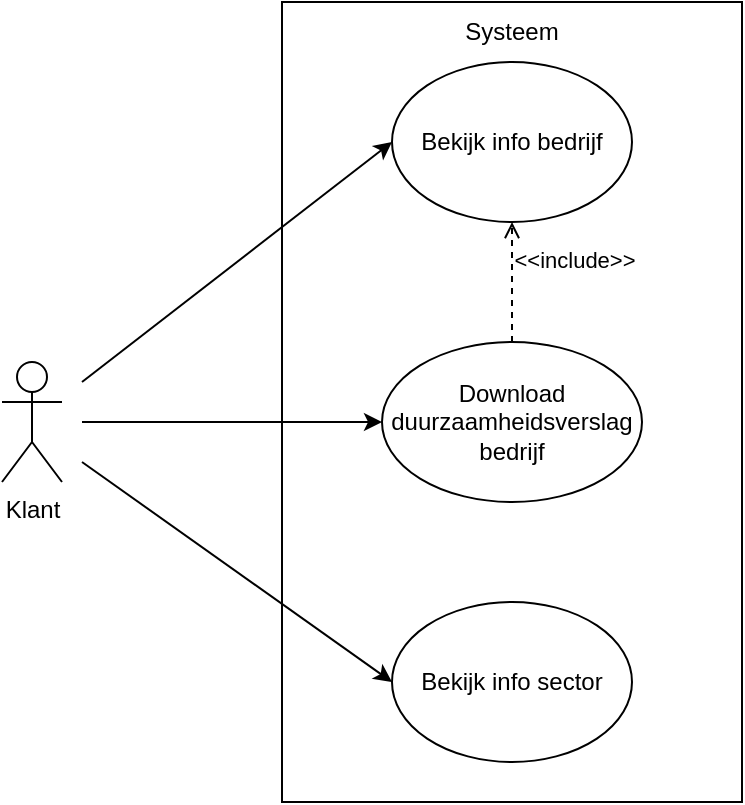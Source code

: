 <mxfile version="20.3.0" type="device"><diagram id="y7QvcMSr4ZsA5FtJPNH1" name="Page-1"><mxGraphModel dx="1102" dy="875" grid="1" gridSize="10" guides="1" tooltips="1" connect="1" arrows="1" fold="1" page="1" pageScale="1" pageWidth="850" pageHeight="1100" math="0" shadow="0"><root><mxCell id="0"/><mxCell id="1" parent="0"/><mxCell id="CdVXsbpoahXoOMIS8npj-1" value="Klant" style="shape=umlActor;verticalLabelPosition=bottom;verticalAlign=top;html=1;outlineConnect=0;" vertex="1" parent="1"><mxGeometry x="150" y="230" width="30" height="60" as="geometry"/></mxCell><mxCell id="CdVXsbpoahXoOMIS8npj-2" value="Bekijk info bedrijf" style="ellipse;whiteSpace=wrap;html=1;" vertex="1" parent="1"><mxGeometry x="345" y="80" width="120" height="80" as="geometry"/></mxCell><mxCell id="CdVXsbpoahXoOMIS8npj-4" value="Bekijk info sector" style="ellipse;whiteSpace=wrap;html=1;" vertex="1" parent="1"><mxGeometry x="345" y="350" width="120" height="80" as="geometry"/></mxCell><mxCell id="CdVXsbpoahXoOMIS8npj-7" value="&amp;lt;&amp;lt;include&amp;gt;&amp;gt;" style="html=1;verticalAlign=bottom;labelBackgroundColor=none;endArrow=open;endFill=0;dashed=1;rounded=0;entryX=0.5;entryY=1;entryDx=0;entryDy=0;exitX=0.5;exitY=0;exitDx=0;exitDy=0;" edge="1" parent="1" source="CdVXsbpoahXoOMIS8npj-5" target="CdVXsbpoahXoOMIS8npj-2"><mxGeometry x="0.091" y="-30" width="160" relative="1" as="geometry"><mxPoint x="400" y="220" as="sourcePoint"/><mxPoint x="400" y="160" as="targetPoint"/><mxPoint x="1" as="offset"/></mxGeometry></mxCell><mxCell id="CdVXsbpoahXoOMIS8npj-5" value="Download duurzaamheidsverslag bedrijf" style="ellipse;whiteSpace=wrap;html=1;" vertex="1" parent="1"><mxGeometry x="340" y="220" width="130" height="80" as="geometry"/></mxCell><mxCell id="CdVXsbpoahXoOMIS8npj-10" value="" style="endArrow=classic;html=1;rounded=0;entryX=0;entryY=0.5;entryDx=0;entryDy=0;" edge="1" parent="1" target="CdVXsbpoahXoOMIS8npj-2"><mxGeometry width="50" height="50" relative="1" as="geometry"><mxPoint x="190" y="240" as="sourcePoint"/><mxPoint x="281.04" y="158.83" as="targetPoint"/></mxGeometry></mxCell><mxCell id="CdVXsbpoahXoOMIS8npj-12" value="" style="endArrow=classic;html=1;rounded=0;entryX=0;entryY=0.5;entryDx=0;entryDy=0;" edge="1" parent="1" target="CdVXsbpoahXoOMIS8npj-5"><mxGeometry width="50" height="50" relative="1" as="geometry"><mxPoint x="190" y="260" as="sourcePoint"/><mxPoint x="355" y="130" as="targetPoint"/></mxGeometry></mxCell><mxCell id="CdVXsbpoahXoOMIS8npj-14" value="" style="endArrow=classic;html=1;rounded=0;entryX=0;entryY=0.5;entryDx=0;entryDy=0;" edge="1" parent="1" target="CdVXsbpoahXoOMIS8npj-4"><mxGeometry width="50" height="50" relative="1" as="geometry"><mxPoint x="190" y="280" as="sourcePoint"/><mxPoint x="355" y="380" as="targetPoint"/></mxGeometry></mxCell><mxCell id="CdVXsbpoahXoOMIS8npj-16" value="Systeem" style="text;html=1;strokeColor=none;fillColor=none;align=center;verticalAlign=middle;whiteSpace=wrap;rounded=0;" vertex="1" parent="1"><mxGeometry x="375" y="50" width="60" height="30" as="geometry"/></mxCell><mxCell id="CdVXsbpoahXoOMIS8npj-17" value="" style="rounded=0;whiteSpace=wrap;html=1;fillColor=none;" vertex="1" parent="1"><mxGeometry x="290" y="50" width="230" height="400" as="geometry"/></mxCell></root></mxGraphModel></diagram></mxfile>